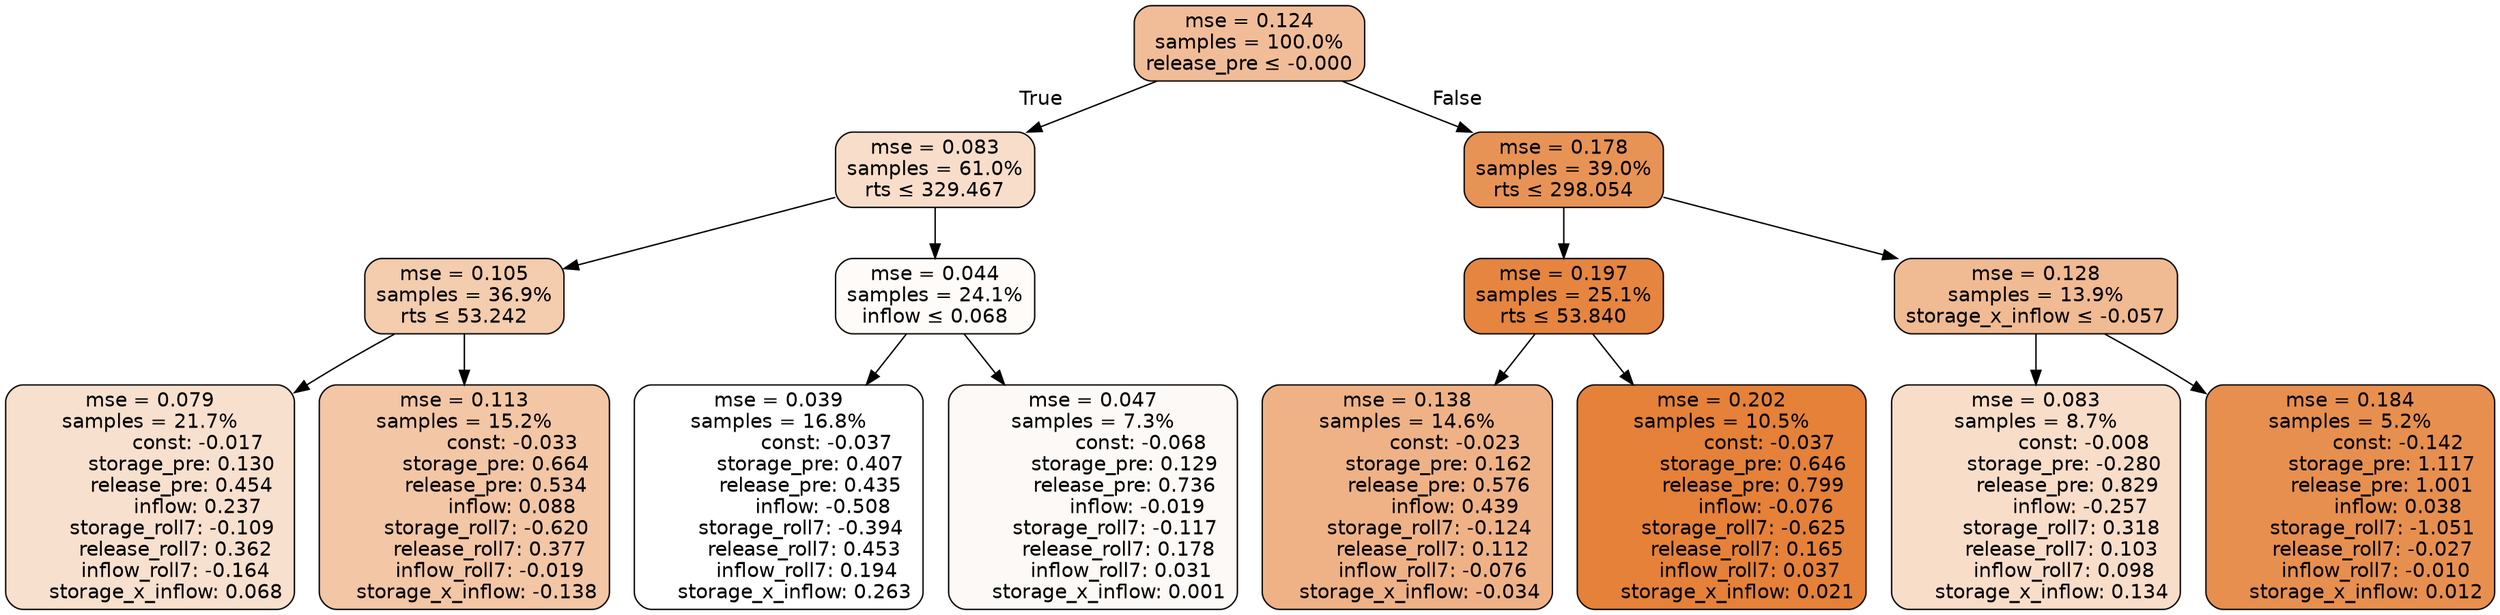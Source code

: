digraph tree {
bgcolor="transparent"
node [shape=rectangle, style="filled, rounded", color="black", fontname=helvetica] ;
edge [fontname=helvetica] ;
	"0" [label="mse = 0.124
samples = 100.0%
release_pre &le; -0.000", fillcolor="#f1bd98"]
	"1" [label="mse = 0.083
samples = 61.0%
rts &le; 329.467", fillcolor="#f8ddca"]
	"2" [label="mse = 0.105
samples = 36.9%
rts &le; 53.242", fillcolor="#f4ccae"]
	"3" [label="mse = 0.079
samples = 21.7%
               const: -0.017
          storage_pre: 0.130
          release_pre: 0.454
               inflow: 0.237
       storage_roll7: -0.109
        release_roll7: 0.362
        inflow_roll7: -0.164
     storage_x_inflow: 0.068", fillcolor="#f8e0ce"]
	"4" [label="mse = 0.113
samples = 15.2%
               const: -0.033
          storage_pre: 0.664
          release_pre: 0.534
               inflow: 0.088
       storage_roll7: -0.620
        release_roll7: 0.377
        inflow_roll7: -0.019
    storage_x_inflow: -0.138", fillcolor="#f3c6a5"]
	"5" [label="mse = 0.044
samples = 24.1%
inflow &le; 0.068", fillcolor="#fefbf8"]
	"6" [label="mse = 0.039
samples = 16.8%
               const: -0.037
          storage_pre: 0.407
          release_pre: 0.435
              inflow: -0.508
       storage_roll7: -0.394
        release_roll7: 0.453
         inflow_roll7: 0.194
     storage_x_inflow: 0.263", fillcolor="#ffffff"]
	"7" [label="mse = 0.047
samples = 7.3%
               const: -0.068
          storage_pre: 0.129
          release_pre: 0.736
              inflow: -0.019
       storage_roll7: -0.117
        release_roll7: 0.178
         inflow_roll7: 0.031
     storage_x_inflow: 0.001", fillcolor="#fdf9f6"]
	"8" [label="mse = 0.178
samples = 39.0%
rts &le; 298.054", fillcolor="#e89356"]
	"9" [label="mse = 0.197
samples = 25.1%
rts &le; 53.840", fillcolor="#e58540"]
	"10" [label="mse = 0.138
samples = 14.6%
               const: -0.023
          storage_pre: 0.162
          release_pre: 0.576
               inflow: 0.439
       storage_roll7: -0.124
        release_roll7: 0.112
        inflow_roll7: -0.076
    storage_x_inflow: -0.034", fillcolor="#efb287"]
	"11" [label="mse = 0.202
samples = 10.5%
               const: -0.037
          storage_pre: 0.646
          release_pre: 0.799
              inflow: -0.076
       storage_roll7: -0.625
        release_roll7: 0.165
         inflow_roll7: 0.037
     storage_x_inflow: 0.021", fillcolor="#e58139"]
	"12" [label="mse = 0.128
samples = 13.9%
storage_x_inflow &le; -0.057", fillcolor="#f0ba93"]
	"13" [label="mse = 0.083
samples = 8.7%
               const: -0.008
         storage_pre: -0.280
          release_pre: 0.829
              inflow: -0.257
        storage_roll7: 0.318
        release_roll7: 0.103
         inflow_roll7: 0.098
     storage_x_inflow: 0.134", fillcolor="#f8ddc9"]
	"14" [label="mse = 0.184
samples = 5.2%
               const: -0.142
          storage_pre: 1.117
          release_pre: 1.001
               inflow: 0.038
       storage_roll7: -1.051
       release_roll7: -0.027
        inflow_roll7: -0.010
     storage_x_inflow: 0.012", fillcolor="#e78f4f"]

	"0" -> "1" [labeldistance=2.5, labelangle=45, headlabel="True"]
	"1" -> "2"
	"2" -> "3"
	"2" -> "4"
	"1" -> "5"
	"5" -> "6"
	"5" -> "7"
	"0" -> "8" [labeldistance=2.5, labelangle=-45, headlabel="False"]
	"8" -> "9"
	"9" -> "10"
	"9" -> "11"
	"8" -> "12"
	"12" -> "13"
	"12" -> "14"
}